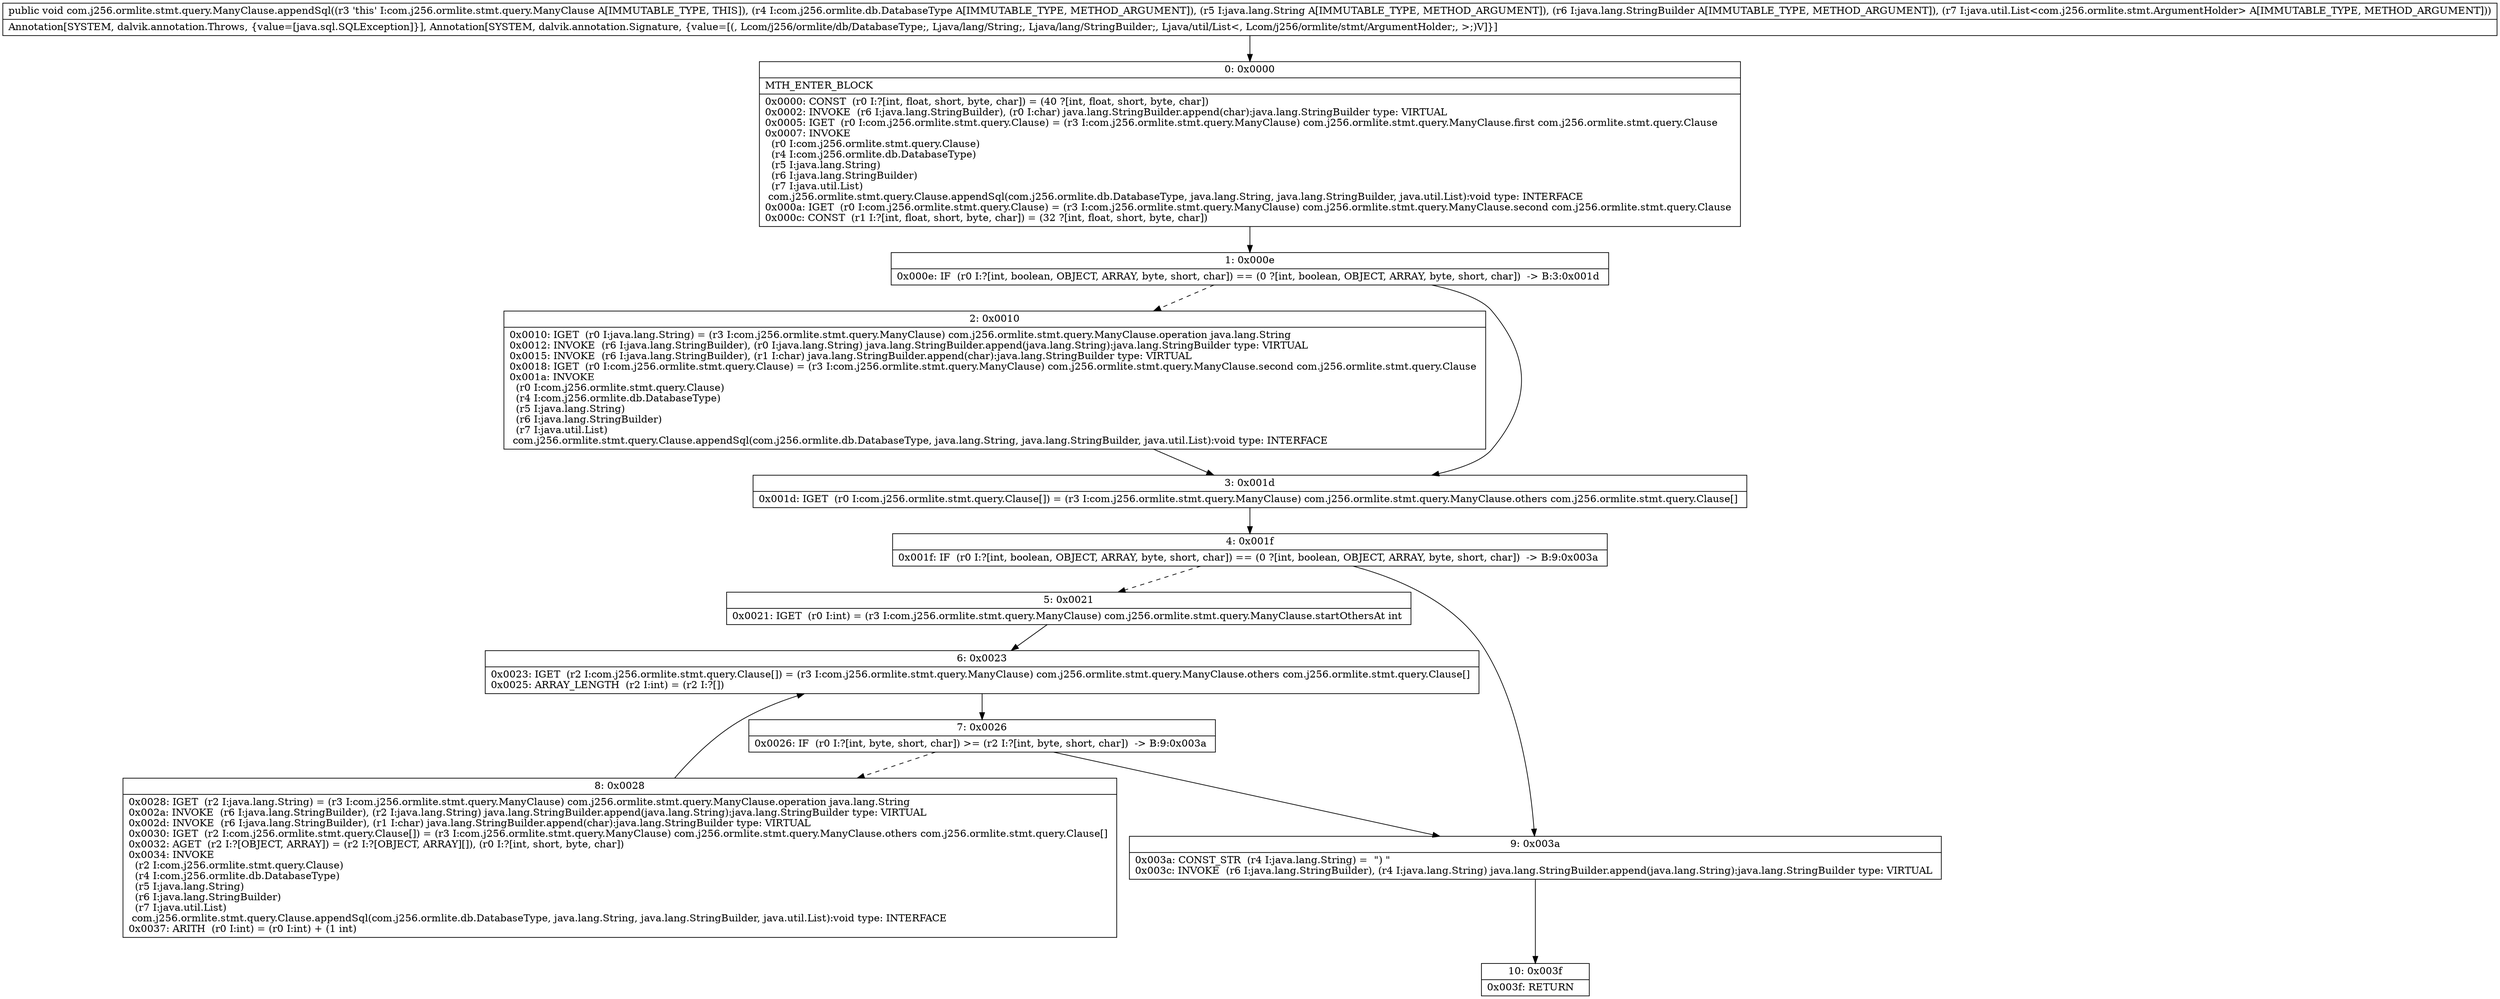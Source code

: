 digraph "CFG forcom.j256.ormlite.stmt.query.ManyClause.appendSql(Lcom\/j256\/ormlite\/db\/DatabaseType;Ljava\/lang\/String;Ljava\/lang\/StringBuilder;Ljava\/util\/List;)V" {
Node_0 [shape=record,label="{0\:\ 0x0000|MTH_ENTER_BLOCK\l|0x0000: CONST  (r0 I:?[int, float, short, byte, char]) = (40 ?[int, float, short, byte, char]) \l0x0002: INVOKE  (r6 I:java.lang.StringBuilder), (r0 I:char) java.lang.StringBuilder.append(char):java.lang.StringBuilder type: VIRTUAL \l0x0005: IGET  (r0 I:com.j256.ormlite.stmt.query.Clause) = (r3 I:com.j256.ormlite.stmt.query.ManyClause) com.j256.ormlite.stmt.query.ManyClause.first com.j256.ormlite.stmt.query.Clause \l0x0007: INVOKE  \l  (r0 I:com.j256.ormlite.stmt.query.Clause)\l  (r4 I:com.j256.ormlite.db.DatabaseType)\l  (r5 I:java.lang.String)\l  (r6 I:java.lang.StringBuilder)\l  (r7 I:java.util.List)\l com.j256.ormlite.stmt.query.Clause.appendSql(com.j256.ormlite.db.DatabaseType, java.lang.String, java.lang.StringBuilder, java.util.List):void type: INTERFACE \l0x000a: IGET  (r0 I:com.j256.ormlite.stmt.query.Clause) = (r3 I:com.j256.ormlite.stmt.query.ManyClause) com.j256.ormlite.stmt.query.ManyClause.second com.j256.ormlite.stmt.query.Clause \l0x000c: CONST  (r1 I:?[int, float, short, byte, char]) = (32 ?[int, float, short, byte, char]) \l}"];
Node_1 [shape=record,label="{1\:\ 0x000e|0x000e: IF  (r0 I:?[int, boolean, OBJECT, ARRAY, byte, short, char]) == (0 ?[int, boolean, OBJECT, ARRAY, byte, short, char])  \-\> B:3:0x001d \l}"];
Node_2 [shape=record,label="{2\:\ 0x0010|0x0010: IGET  (r0 I:java.lang.String) = (r3 I:com.j256.ormlite.stmt.query.ManyClause) com.j256.ormlite.stmt.query.ManyClause.operation java.lang.String \l0x0012: INVOKE  (r6 I:java.lang.StringBuilder), (r0 I:java.lang.String) java.lang.StringBuilder.append(java.lang.String):java.lang.StringBuilder type: VIRTUAL \l0x0015: INVOKE  (r6 I:java.lang.StringBuilder), (r1 I:char) java.lang.StringBuilder.append(char):java.lang.StringBuilder type: VIRTUAL \l0x0018: IGET  (r0 I:com.j256.ormlite.stmt.query.Clause) = (r3 I:com.j256.ormlite.stmt.query.ManyClause) com.j256.ormlite.stmt.query.ManyClause.second com.j256.ormlite.stmt.query.Clause \l0x001a: INVOKE  \l  (r0 I:com.j256.ormlite.stmt.query.Clause)\l  (r4 I:com.j256.ormlite.db.DatabaseType)\l  (r5 I:java.lang.String)\l  (r6 I:java.lang.StringBuilder)\l  (r7 I:java.util.List)\l com.j256.ormlite.stmt.query.Clause.appendSql(com.j256.ormlite.db.DatabaseType, java.lang.String, java.lang.StringBuilder, java.util.List):void type: INTERFACE \l}"];
Node_3 [shape=record,label="{3\:\ 0x001d|0x001d: IGET  (r0 I:com.j256.ormlite.stmt.query.Clause[]) = (r3 I:com.j256.ormlite.stmt.query.ManyClause) com.j256.ormlite.stmt.query.ManyClause.others com.j256.ormlite.stmt.query.Clause[] \l}"];
Node_4 [shape=record,label="{4\:\ 0x001f|0x001f: IF  (r0 I:?[int, boolean, OBJECT, ARRAY, byte, short, char]) == (0 ?[int, boolean, OBJECT, ARRAY, byte, short, char])  \-\> B:9:0x003a \l}"];
Node_5 [shape=record,label="{5\:\ 0x0021|0x0021: IGET  (r0 I:int) = (r3 I:com.j256.ormlite.stmt.query.ManyClause) com.j256.ormlite.stmt.query.ManyClause.startOthersAt int \l}"];
Node_6 [shape=record,label="{6\:\ 0x0023|0x0023: IGET  (r2 I:com.j256.ormlite.stmt.query.Clause[]) = (r3 I:com.j256.ormlite.stmt.query.ManyClause) com.j256.ormlite.stmt.query.ManyClause.others com.j256.ormlite.stmt.query.Clause[] \l0x0025: ARRAY_LENGTH  (r2 I:int) = (r2 I:?[]) \l}"];
Node_7 [shape=record,label="{7\:\ 0x0026|0x0026: IF  (r0 I:?[int, byte, short, char]) \>= (r2 I:?[int, byte, short, char])  \-\> B:9:0x003a \l}"];
Node_8 [shape=record,label="{8\:\ 0x0028|0x0028: IGET  (r2 I:java.lang.String) = (r3 I:com.j256.ormlite.stmt.query.ManyClause) com.j256.ormlite.stmt.query.ManyClause.operation java.lang.String \l0x002a: INVOKE  (r6 I:java.lang.StringBuilder), (r2 I:java.lang.String) java.lang.StringBuilder.append(java.lang.String):java.lang.StringBuilder type: VIRTUAL \l0x002d: INVOKE  (r6 I:java.lang.StringBuilder), (r1 I:char) java.lang.StringBuilder.append(char):java.lang.StringBuilder type: VIRTUAL \l0x0030: IGET  (r2 I:com.j256.ormlite.stmt.query.Clause[]) = (r3 I:com.j256.ormlite.stmt.query.ManyClause) com.j256.ormlite.stmt.query.ManyClause.others com.j256.ormlite.stmt.query.Clause[] \l0x0032: AGET  (r2 I:?[OBJECT, ARRAY]) = (r2 I:?[OBJECT, ARRAY][]), (r0 I:?[int, short, byte, char]) \l0x0034: INVOKE  \l  (r2 I:com.j256.ormlite.stmt.query.Clause)\l  (r4 I:com.j256.ormlite.db.DatabaseType)\l  (r5 I:java.lang.String)\l  (r6 I:java.lang.StringBuilder)\l  (r7 I:java.util.List)\l com.j256.ormlite.stmt.query.Clause.appendSql(com.j256.ormlite.db.DatabaseType, java.lang.String, java.lang.StringBuilder, java.util.List):void type: INTERFACE \l0x0037: ARITH  (r0 I:int) = (r0 I:int) + (1 int) \l}"];
Node_9 [shape=record,label="{9\:\ 0x003a|0x003a: CONST_STR  (r4 I:java.lang.String) =  \") \" \l0x003c: INVOKE  (r6 I:java.lang.StringBuilder), (r4 I:java.lang.String) java.lang.StringBuilder.append(java.lang.String):java.lang.StringBuilder type: VIRTUAL \l}"];
Node_10 [shape=record,label="{10\:\ 0x003f|0x003f: RETURN   \l}"];
MethodNode[shape=record,label="{public void com.j256.ormlite.stmt.query.ManyClause.appendSql((r3 'this' I:com.j256.ormlite.stmt.query.ManyClause A[IMMUTABLE_TYPE, THIS]), (r4 I:com.j256.ormlite.db.DatabaseType A[IMMUTABLE_TYPE, METHOD_ARGUMENT]), (r5 I:java.lang.String A[IMMUTABLE_TYPE, METHOD_ARGUMENT]), (r6 I:java.lang.StringBuilder A[IMMUTABLE_TYPE, METHOD_ARGUMENT]), (r7 I:java.util.List\<com.j256.ormlite.stmt.ArgumentHolder\> A[IMMUTABLE_TYPE, METHOD_ARGUMENT]))  | Annotation[SYSTEM, dalvik.annotation.Throws, \{value=[java.sql.SQLException]\}], Annotation[SYSTEM, dalvik.annotation.Signature, \{value=[(, Lcom\/j256\/ormlite\/db\/DatabaseType;, Ljava\/lang\/String;, Ljava\/lang\/StringBuilder;, Ljava\/util\/List\<, Lcom\/j256\/ormlite\/stmt\/ArgumentHolder;, \>;)V]\}]\l}"];
MethodNode -> Node_0;
Node_0 -> Node_1;
Node_1 -> Node_2[style=dashed];
Node_1 -> Node_3;
Node_2 -> Node_3;
Node_3 -> Node_4;
Node_4 -> Node_5[style=dashed];
Node_4 -> Node_9;
Node_5 -> Node_6;
Node_6 -> Node_7;
Node_7 -> Node_8[style=dashed];
Node_7 -> Node_9;
Node_8 -> Node_6;
Node_9 -> Node_10;
}

